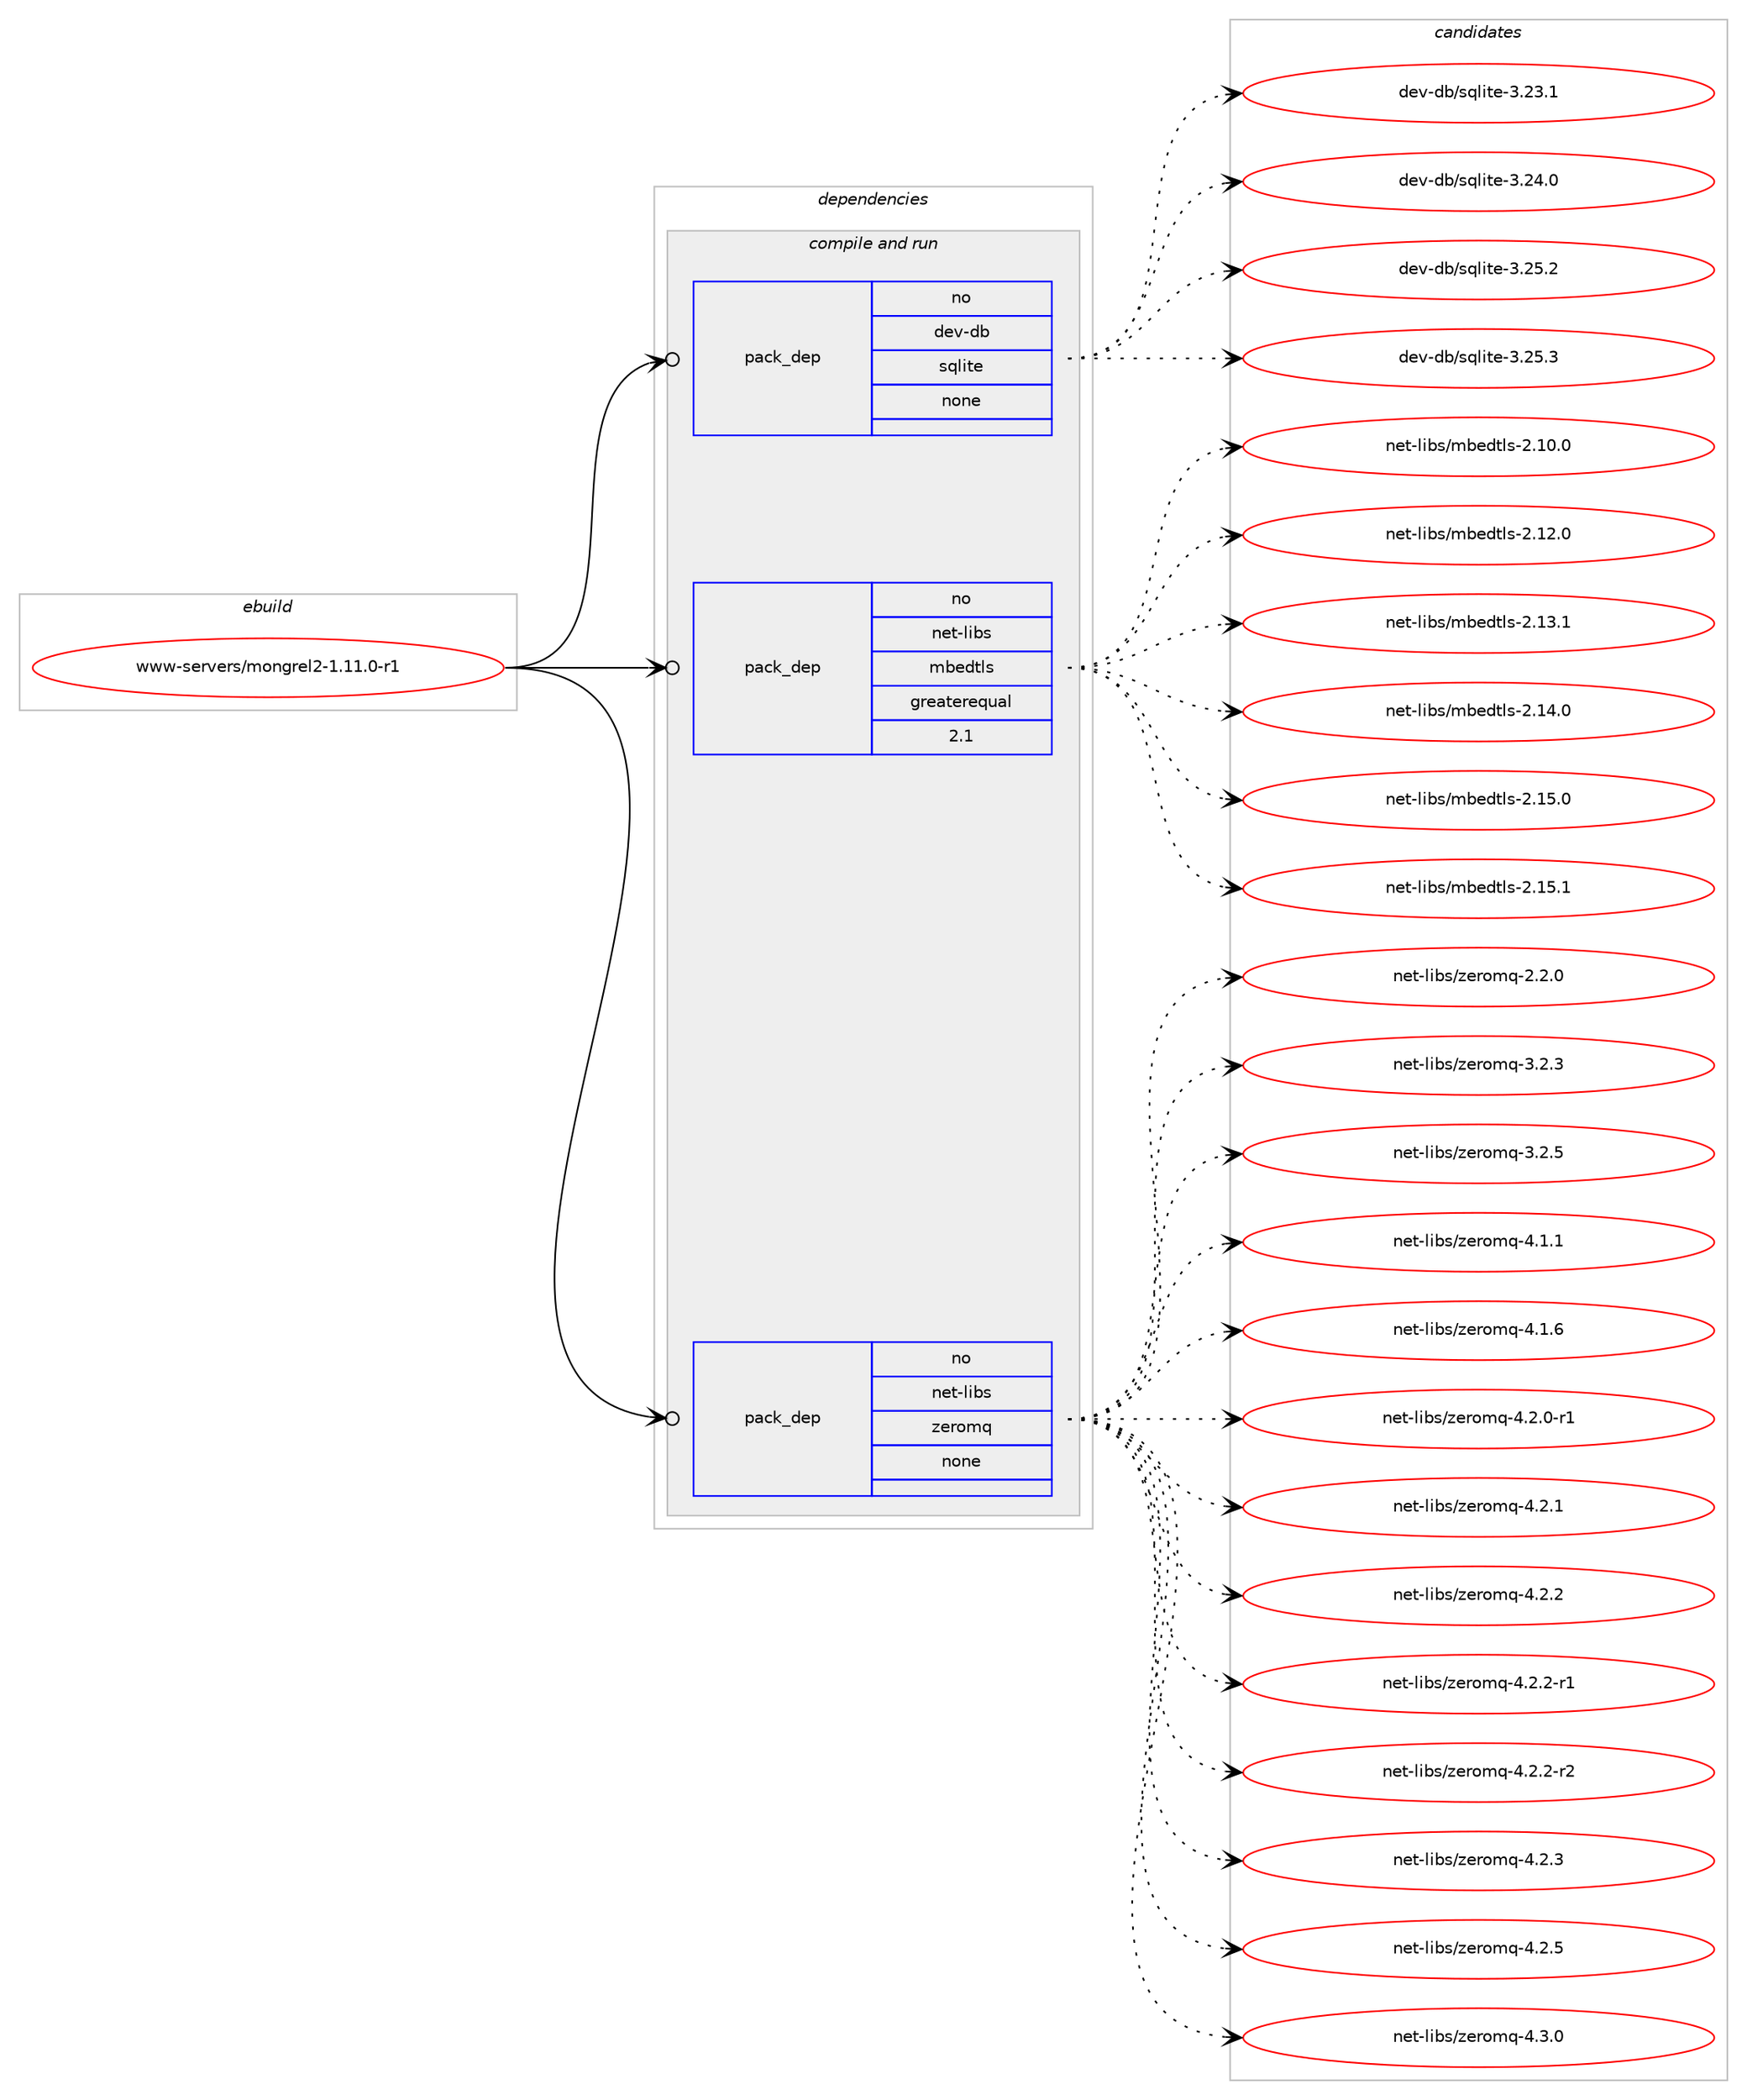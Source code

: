 digraph prolog {

# *************
# Graph options
# *************

newrank=true;
concentrate=true;
compound=true;
graph [rankdir=LR,fontname=Helvetica,fontsize=10,ranksep=1.5];#, ranksep=2.5, nodesep=0.2];
edge  [arrowhead=vee];
node  [fontname=Helvetica,fontsize=10];

# **********
# The ebuild
# **********

subgraph cluster_leftcol {
color=gray;
rank=same;
label=<<i>ebuild</i>>;
id [label="www-servers/mongrel2-1.11.0-r1", color=red, width=4, href="../www-servers/mongrel2-1.11.0-r1.svg"];
}

# ****************
# The dependencies
# ****************

subgraph cluster_midcol {
color=gray;
label=<<i>dependencies</i>>;
subgraph cluster_compile {
fillcolor="#eeeeee";
style=filled;
label=<<i>compile</i>>;
}
subgraph cluster_compileandrun {
fillcolor="#eeeeee";
style=filled;
label=<<i>compile and run</i>>;
subgraph pack6504 {
dependency7837 [label=<<TABLE BORDER="0" CELLBORDER="1" CELLSPACING="0" CELLPADDING="4" WIDTH="220"><TR><TD ROWSPAN="6" CELLPADDING="30">pack_dep</TD></TR><TR><TD WIDTH="110">no</TD></TR><TR><TD>dev-db</TD></TR><TR><TD>sqlite</TD></TR><TR><TD>none</TD></TR><TR><TD></TD></TR></TABLE>>, shape=none, color=blue];
}
id:e -> dependency7837:w [weight=20,style="solid",arrowhead="odotvee"];
subgraph pack6505 {
dependency7838 [label=<<TABLE BORDER="0" CELLBORDER="1" CELLSPACING="0" CELLPADDING="4" WIDTH="220"><TR><TD ROWSPAN="6" CELLPADDING="30">pack_dep</TD></TR><TR><TD WIDTH="110">no</TD></TR><TR><TD>net-libs</TD></TR><TR><TD>mbedtls</TD></TR><TR><TD>greaterequal</TD></TR><TR><TD>2.1</TD></TR></TABLE>>, shape=none, color=blue];
}
id:e -> dependency7838:w [weight=20,style="solid",arrowhead="odotvee"];
subgraph pack6506 {
dependency7839 [label=<<TABLE BORDER="0" CELLBORDER="1" CELLSPACING="0" CELLPADDING="4" WIDTH="220"><TR><TD ROWSPAN="6" CELLPADDING="30">pack_dep</TD></TR><TR><TD WIDTH="110">no</TD></TR><TR><TD>net-libs</TD></TR><TR><TD>zeromq</TD></TR><TR><TD>none</TD></TR><TR><TD></TD></TR></TABLE>>, shape=none, color=blue];
}
id:e -> dependency7839:w [weight=20,style="solid",arrowhead="odotvee"];
}
subgraph cluster_run {
fillcolor="#eeeeee";
style=filled;
label=<<i>run</i>>;
}
}

# **************
# The candidates
# **************

subgraph cluster_choices {
rank=same;
color=gray;
label=<<i>candidates</i>>;

subgraph choice6504 {
color=black;
nodesep=1;
choice10010111845100984711511310810511610145514650514649 [label="dev-db/sqlite-3.23.1", color=red, width=4,href="../dev-db/sqlite-3.23.1.svg"];
choice10010111845100984711511310810511610145514650524648 [label="dev-db/sqlite-3.24.0", color=red, width=4,href="../dev-db/sqlite-3.24.0.svg"];
choice10010111845100984711511310810511610145514650534650 [label="dev-db/sqlite-3.25.2", color=red, width=4,href="../dev-db/sqlite-3.25.2.svg"];
choice10010111845100984711511310810511610145514650534651 [label="dev-db/sqlite-3.25.3", color=red, width=4,href="../dev-db/sqlite-3.25.3.svg"];
dependency7837:e -> choice10010111845100984711511310810511610145514650514649:w [style=dotted,weight="100"];
dependency7837:e -> choice10010111845100984711511310810511610145514650524648:w [style=dotted,weight="100"];
dependency7837:e -> choice10010111845100984711511310810511610145514650534650:w [style=dotted,weight="100"];
dependency7837:e -> choice10010111845100984711511310810511610145514650534651:w [style=dotted,weight="100"];
}
subgraph choice6505 {
color=black;
nodesep=1;
choice1101011164510810598115471099810110011610811545504649484648 [label="net-libs/mbedtls-2.10.0", color=red, width=4,href="../net-libs/mbedtls-2.10.0.svg"];
choice1101011164510810598115471099810110011610811545504649504648 [label="net-libs/mbedtls-2.12.0", color=red, width=4,href="../net-libs/mbedtls-2.12.0.svg"];
choice1101011164510810598115471099810110011610811545504649514649 [label="net-libs/mbedtls-2.13.1", color=red, width=4,href="../net-libs/mbedtls-2.13.1.svg"];
choice1101011164510810598115471099810110011610811545504649524648 [label="net-libs/mbedtls-2.14.0", color=red, width=4,href="../net-libs/mbedtls-2.14.0.svg"];
choice1101011164510810598115471099810110011610811545504649534648 [label="net-libs/mbedtls-2.15.0", color=red, width=4,href="../net-libs/mbedtls-2.15.0.svg"];
choice1101011164510810598115471099810110011610811545504649534649 [label="net-libs/mbedtls-2.15.1", color=red, width=4,href="../net-libs/mbedtls-2.15.1.svg"];
dependency7838:e -> choice1101011164510810598115471099810110011610811545504649484648:w [style=dotted,weight="100"];
dependency7838:e -> choice1101011164510810598115471099810110011610811545504649504648:w [style=dotted,weight="100"];
dependency7838:e -> choice1101011164510810598115471099810110011610811545504649514649:w [style=dotted,weight="100"];
dependency7838:e -> choice1101011164510810598115471099810110011610811545504649524648:w [style=dotted,weight="100"];
dependency7838:e -> choice1101011164510810598115471099810110011610811545504649534648:w [style=dotted,weight="100"];
dependency7838:e -> choice1101011164510810598115471099810110011610811545504649534649:w [style=dotted,weight="100"];
}
subgraph choice6506 {
color=black;
nodesep=1;
choice110101116451081059811547122101114111109113455046504648 [label="net-libs/zeromq-2.2.0", color=red, width=4,href="../net-libs/zeromq-2.2.0.svg"];
choice110101116451081059811547122101114111109113455146504651 [label="net-libs/zeromq-3.2.3", color=red, width=4,href="../net-libs/zeromq-3.2.3.svg"];
choice110101116451081059811547122101114111109113455146504653 [label="net-libs/zeromq-3.2.5", color=red, width=4,href="../net-libs/zeromq-3.2.5.svg"];
choice110101116451081059811547122101114111109113455246494649 [label="net-libs/zeromq-4.1.1", color=red, width=4,href="../net-libs/zeromq-4.1.1.svg"];
choice110101116451081059811547122101114111109113455246494654 [label="net-libs/zeromq-4.1.6", color=red, width=4,href="../net-libs/zeromq-4.1.6.svg"];
choice1101011164510810598115471221011141111091134552465046484511449 [label="net-libs/zeromq-4.2.0-r1", color=red, width=4,href="../net-libs/zeromq-4.2.0-r1.svg"];
choice110101116451081059811547122101114111109113455246504649 [label="net-libs/zeromq-4.2.1", color=red, width=4,href="../net-libs/zeromq-4.2.1.svg"];
choice110101116451081059811547122101114111109113455246504650 [label="net-libs/zeromq-4.2.2", color=red, width=4,href="../net-libs/zeromq-4.2.2.svg"];
choice1101011164510810598115471221011141111091134552465046504511449 [label="net-libs/zeromq-4.2.2-r1", color=red, width=4,href="../net-libs/zeromq-4.2.2-r1.svg"];
choice1101011164510810598115471221011141111091134552465046504511450 [label="net-libs/zeromq-4.2.2-r2", color=red, width=4,href="../net-libs/zeromq-4.2.2-r2.svg"];
choice110101116451081059811547122101114111109113455246504651 [label="net-libs/zeromq-4.2.3", color=red, width=4,href="../net-libs/zeromq-4.2.3.svg"];
choice110101116451081059811547122101114111109113455246504653 [label="net-libs/zeromq-4.2.5", color=red, width=4,href="../net-libs/zeromq-4.2.5.svg"];
choice110101116451081059811547122101114111109113455246514648 [label="net-libs/zeromq-4.3.0", color=red, width=4,href="../net-libs/zeromq-4.3.0.svg"];
dependency7839:e -> choice110101116451081059811547122101114111109113455046504648:w [style=dotted,weight="100"];
dependency7839:e -> choice110101116451081059811547122101114111109113455146504651:w [style=dotted,weight="100"];
dependency7839:e -> choice110101116451081059811547122101114111109113455146504653:w [style=dotted,weight="100"];
dependency7839:e -> choice110101116451081059811547122101114111109113455246494649:w [style=dotted,weight="100"];
dependency7839:e -> choice110101116451081059811547122101114111109113455246494654:w [style=dotted,weight="100"];
dependency7839:e -> choice1101011164510810598115471221011141111091134552465046484511449:w [style=dotted,weight="100"];
dependency7839:e -> choice110101116451081059811547122101114111109113455246504649:w [style=dotted,weight="100"];
dependency7839:e -> choice110101116451081059811547122101114111109113455246504650:w [style=dotted,weight="100"];
dependency7839:e -> choice1101011164510810598115471221011141111091134552465046504511449:w [style=dotted,weight="100"];
dependency7839:e -> choice1101011164510810598115471221011141111091134552465046504511450:w [style=dotted,weight="100"];
dependency7839:e -> choice110101116451081059811547122101114111109113455246504651:w [style=dotted,weight="100"];
dependency7839:e -> choice110101116451081059811547122101114111109113455246504653:w [style=dotted,weight="100"];
dependency7839:e -> choice110101116451081059811547122101114111109113455246514648:w [style=dotted,weight="100"];
}
}

}
